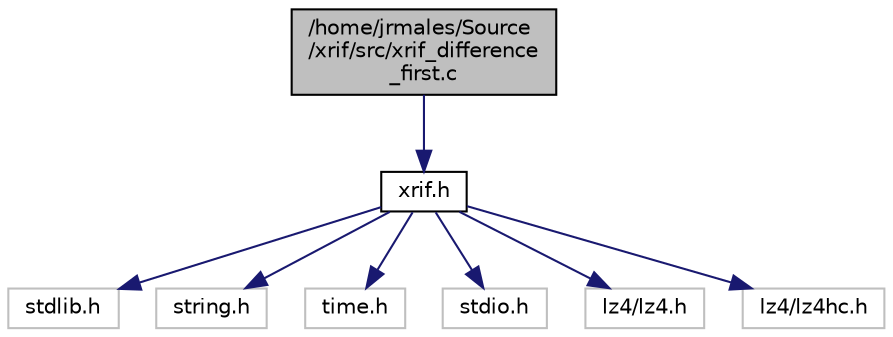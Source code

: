 digraph "/home/jrmales/Source/xrif/src/xrif_difference_first.c"
{
 // LATEX_PDF_SIZE
  edge [fontname="Helvetica",fontsize="10",labelfontname="Helvetica",labelfontsize="10"];
  node [fontname="Helvetica",fontsize="10",shape=record];
  Node1 [label="/home/jrmales/Source\l/xrif/src/xrif_difference\l_first.c",height=0.2,width=0.4,color="black", fillcolor="grey75", style="filled", fontcolor="black",tooltip="Implementation of xrif first frame differencing."];
  Node1 -> Node2 [color="midnightblue",fontsize="10",style="solid",fontname="Helvetica"];
  Node2 [label="xrif.h",height=0.2,width=0.4,color="black", fillcolor="white", style="filled",URL="$xrif_8h.html",tooltip="The eXtreme-ao Reordered Image Format: Declarations."];
  Node2 -> Node3 [color="midnightblue",fontsize="10",style="solid",fontname="Helvetica"];
  Node3 [label="stdlib.h",height=0.2,width=0.4,color="grey75", fillcolor="white", style="filled",tooltip=" "];
  Node2 -> Node4 [color="midnightblue",fontsize="10",style="solid",fontname="Helvetica"];
  Node4 [label="string.h",height=0.2,width=0.4,color="grey75", fillcolor="white", style="filled",tooltip=" "];
  Node2 -> Node5 [color="midnightblue",fontsize="10",style="solid",fontname="Helvetica"];
  Node5 [label="time.h",height=0.2,width=0.4,color="grey75", fillcolor="white", style="filled",tooltip=" "];
  Node2 -> Node6 [color="midnightblue",fontsize="10",style="solid",fontname="Helvetica"];
  Node6 [label="stdio.h",height=0.2,width=0.4,color="grey75", fillcolor="white", style="filled",tooltip=" "];
  Node2 -> Node7 [color="midnightblue",fontsize="10",style="solid",fontname="Helvetica"];
  Node7 [label="lz4/lz4.h",height=0.2,width=0.4,color="grey75", fillcolor="white", style="filled",tooltip=" "];
  Node2 -> Node8 [color="midnightblue",fontsize="10",style="solid",fontname="Helvetica"];
  Node8 [label="lz4/lz4hc.h",height=0.2,width=0.4,color="grey75", fillcolor="white", style="filled",tooltip=" "];
}
